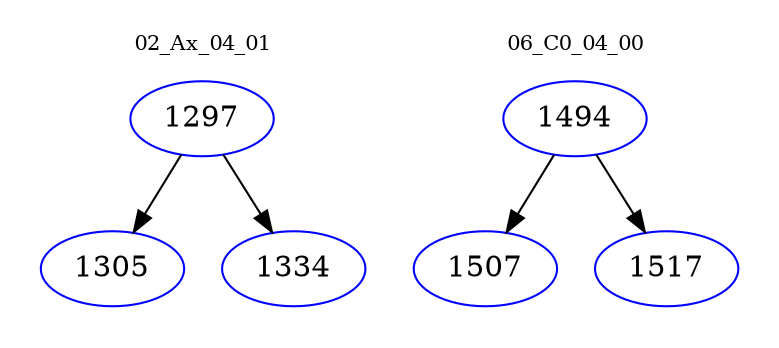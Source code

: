 digraph{
subgraph cluster_0 {
color = white
label = "02_Ax_04_01";
fontsize=10;
T0_1297 [label="1297", color="blue"]
T0_1297 -> T0_1305 [color="black"]
T0_1305 [label="1305", color="blue"]
T0_1297 -> T0_1334 [color="black"]
T0_1334 [label="1334", color="blue"]
}
subgraph cluster_1 {
color = white
label = "06_C0_04_00";
fontsize=10;
T1_1494 [label="1494", color="blue"]
T1_1494 -> T1_1507 [color="black"]
T1_1507 [label="1507", color="blue"]
T1_1494 -> T1_1517 [color="black"]
T1_1517 [label="1517", color="blue"]
}
}
